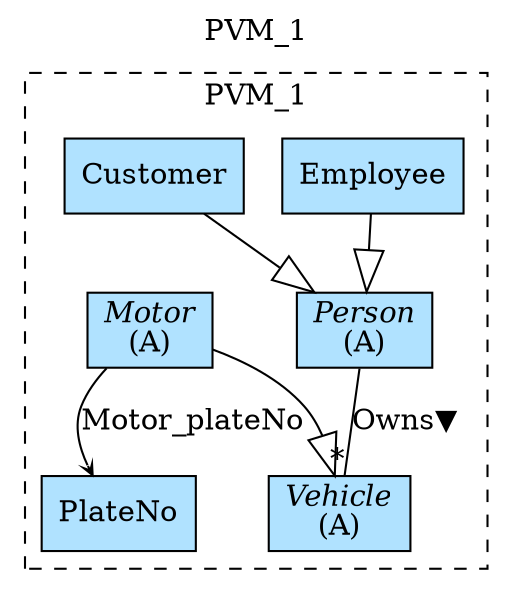digraph {graph[label=PVM_1,labelloc=tl,labelfontsize=12];
subgraph cluster_PVM_1{style=dashed;label=PVM_1;
"PlateNo"[shape=record,fillcolor=lightskyblue1,style = filled,label="PlateNo"];
"Employee"[shape=record,fillcolor=lightskyblue1,style = filled,label="Employee"];
"Customer"[shape=record,fillcolor=lightskyblue1,style = filled,label="Customer"];
"Person"[shape=record,fillcolor=lightskyblue1,style = filled,label=<{<I>Person</I><br/>(A)}>];
"Motor"[shape=record,fillcolor=lightskyblue1,style = filled,label=<{<I>Motor</I><br/>(A)}>];
"Vehicle"[shape=record,fillcolor=lightskyblue1,style = filled,label=<{<I>Vehicle</I><br/>(A)}>];

"Person"->"Vehicle"[label="Owns▼",dir=none,taillabel="",headlabel="*"];
"Motor"->"PlateNo"[label="Motor_plateNo",arrowhead=vee,headlabel="",arrowsize=.5];
"Employee"->"Person"[arrowhead=onormal,arrowsize=2.0];
"Customer"->"Person"[arrowhead=onormal,arrowsize=2.0];
"Motor"->"Vehicle"[arrowhead=onormal,arrowsize=2.0];

}
}